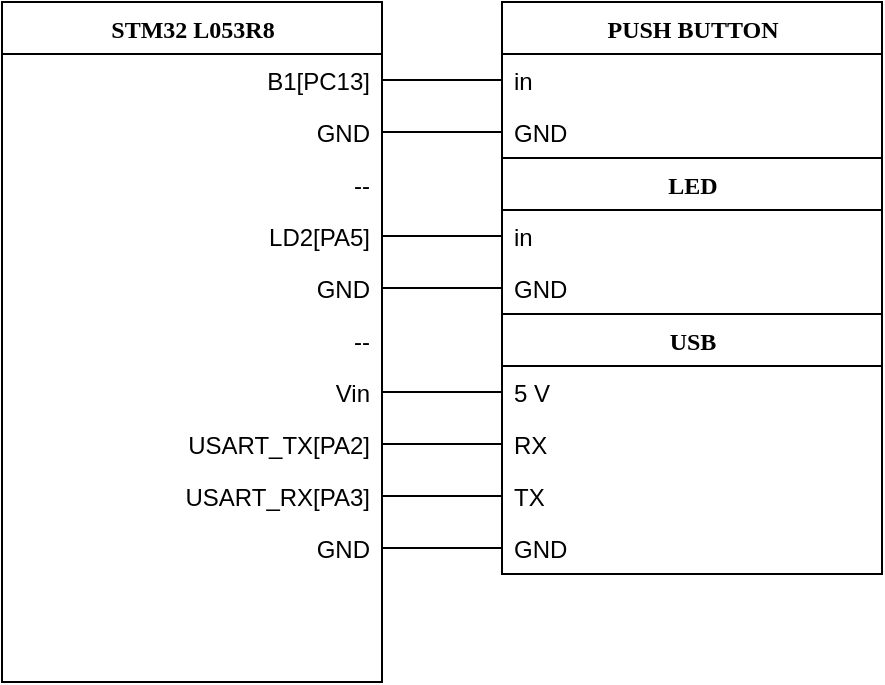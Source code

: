 <mxfile version="14.1.2" type="device"><diagram name="Page-1" id="9f46799a-70d6-7492-0946-bef42562c5a5"><mxGraphModel dx="619" dy="504" grid="1" gridSize="10" guides="1" tooltips="1" connect="1" arrows="1" fold="1" page="1" pageScale="1" pageWidth="1100" pageHeight="850" background="#ffffff" math="0" shadow="0"><root><mxCell id="0"/><mxCell id="1" parent="0"/><mxCell id="78961159f06e98e8-17" value="STM32 L053R8" style="swimlane;html=1;fontStyle=1;align=center;verticalAlign=top;childLayout=stackLayout;horizontal=1;startSize=26;horizontalStack=0;resizeParent=1;resizeLast=0;collapsible=1;marginBottom=0;swimlaneFillColor=#ffffff;rounded=0;shadow=0;comic=0;labelBackgroundColor=none;strokeWidth=1;fontFamily=Verdana;fontSize=12;" parent="1" vertex="1"><mxGeometry x="170" y="150" width="190" height="340" as="geometry"/></mxCell><mxCell id="78961159f06e98e8-26" value="B1[PC13]" style="text;html=1;strokeColor=none;fillColor=none;align=right;verticalAlign=top;spacingLeft=4;spacingRight=4;whiteSpace=wrap;overflow=hidden;rotatable=0;points=[[0,0.5],[1,0.5]];portConstraint=eastwest;" parent="78961159f06e98e8-17" vertex="1"><mxGeometry y="26" width="190" height="26" as="geometry"/></mxCell><mxCell id="KftROP_ZPOcP-OnuVrkq-49" value="GND" style="text;html=1;strokeColor=none;fillColor=none;align=right;verticalAlign=top;spacingLeft=4;spacingRight=4;whiteSpace=wrap;overflow=hidden;rotatable=0;points=[[0,0.5],[1,0.5]];portConstraint=eastwest;" vertex="1" parent="78961159f06e98e8-17"><mxGeometry y="52" width="190" height="26" as="geometry"/></mxCell><mxCell id="KftROP_ZPOcP-OnuVrkq-60" value="--" style="text;html=1;strokeColor=none;fillColor=none;align=right;verticalAlign=top;spacingLeft=4;spacingRight=4;whiteSpace=wrap;overflow=hidden;rotatable=0;points=[[0,0.5],[1,0.5]];portConstraint=eastwest;" vertex="1" parent="78961159f06e98e8-17"><mxGeometry y="78" width="190" height="26" as="geometry"/></mxCell><mxCell id="KftROP_ZPOcP-OnuVrkq-59" value="LD2[PA5]" style="text;html=1;strokeColor=none;fillColor=none;align=right;verticalAlign=top;spacingLeft=4;spacingRight=4;whiteSpace=wrap;overflow=hidden;rotatable=0;points=[[0,0.5],[1,0.5]];portConstraint=eastwest;" vertex="1" parent="78961159f06e98e8-17"><mxGeometry y="104" width="190" height="26" as="geometry"/></mxCell><mxCell id="KftROP_ZPOcP-OnuVrkq-62" value="GND" style="text;html=1;strokeColor=none;fillColor=none;align=right;verticalAlign=top;spacingLeft=4;spacingRight=4;whiteSpace=wrap;overflow=hidden;rotatable=0;points=[[0,0.5],[1,0.5]];portConstraint=eastwest;" vertex="1" parent="78961159f06e98e8-17"><mxGeometry y="130" width="190" height="26" as="geometry"/></mxCell><mxCell id="KftROP_ZPOcP-OnuVrkq-69" value="--" style="text;html=1;strokeColor=none;fillColor=none;align=right;verticalAlign=top;spacingLeft=4;spacingRight=4;whiteSpace=wrap;overflow=hidden;rotatable=0;points=[[0,0.5],[1,0.5]];portConstraint=eastwest;" vertex="1" parent="78961159f06e98e8-17"><mxGeometry y="156" width="190" height="26" as="geometry"/></mxCell><mxCell id="KftROP_ZPOcP-OnuVrkq-70" value="Vin" style="text;html=1;strokeColor=none;fillColor=none;align=right;verticalAlign=top;spacingLeft=4;spacingRight=4;whiteSpace=wrap;overflow=hidden;rotatable=0;points=[[0,0.5],[1,0.5]];portConstraint=eastwest;" vertex="1" parent="78961159f06e98e8-17"><mxGeometry y="182" width="190" height="26" as="geometry"/></mxCell><mxCell id="KftROP_ZPOcP-OnuVrkq-71" value="USART_TX[PA2]" style="text;html=1;strokeColor=none;fillColor=none;align=right;verticalAlign=top;spacingLeft=4;spacingRight=4;whiteSpace=wrap;overflow=hidden;rotatable=0;points=[[0,0.5],[1,0.5]];portConstraint=eastwest;" vertex="1" parent="78961159f06e98e8-17"><mxGeometry y="208" width="190" height="26" as="geometry"/></mxCell><mxCell id="KftROP_ZPOcP-OnuVrkq-74" value="USART_RX[PA3]" style="text;html=1;strokeColor=none;fillColor=none;align=right;verticalAlign=top;spacingLeft=4;spacingRight=4;whiteSpace=wrap;overflow=hidden;rotatable=0;points=[[0,0.5],[1,0.5]];portConstraint=eastwest;" vertex="1" parent="78961159f06e98e8-17"><mxGeometry y="234" width="190" height="26" as="geometry"/></mxCell><mxCell id="KftROP_ZPOcP-OnuVrkq-75" value="GND" style="text;html=1;strokeColor=none;fillColor=none;align=right;verticalAlign=top;spacingLeft=4;spacingRight=4;whiteSpace=wrap;overflow=hidden;rotatable=0;points=[[0,0.5],[1,0.5]];portConstraint=eastwest;" vertex="1" parent="78961159f06e98e8-17"><mxGeometry y="260" width="190" height="26" as="geometry"/></mxCell><mxCell id="KftROP_ZPOcP-OnuVrkq-50" value="PUSH BUTTON" style="swimlane;html=1;fontStyle=1;align=center;verticalAlign=top;childLayout=stackLayout;horizontal=1;startSize=26;horizontalStack=0;resizeParent=1;resizeLast=0;collapsible=1;marginBottom=0;swimlaneFillColor=#ffffff;rounded=0;shadow=0;comic=0;labelBackgroundColor=none;strokeWidth=1;fontFamily=Verdana;fontSize=12;" vertex="1" parent="1"><mxGeometry x="420" y="150" width="190" height="78" as="geometry"/></mxCell><mxCell id="KftROP_ZPOcP-OnuVrkq-51" value="in" style="text;html=1;strokeColor=none;fillColor=none;align=left;verticalAlign=top;spacingLeft=4;spacingRight=4;whiteSpace=wrap;overflow=hidden;rotatable=0;points=[[0,0.5],[1,0.5]];portConstraint=eastwest;" vertex="1" parent="KftROP_ZPOcP-OnuVrkq-50"><mxGeometry y="26" width="190" height="26" as="geometry"/></mxCell><mxCell id="KftROP_ZPOcP-OnuVrkq-52" value="GND" style="text;html=1;strokeColor=none;fillColor=none;align=left;verticalAlign=top;spacingLeft=4;spacingRight=4;whiteSpace=wrap;overflow=hidden;rotatable=0;points=[[0,0.5],[1,0.5]];portConstraint=eastwest;" vertex="1" parent="KftROP_ZPOcP-OnuVrkq-50"><mxGeometry y="52" width="190" height="26" as="geometry"/></mxCell><mxCell id="KftROP_ZPOcP-OnuVrkq-53" style="edgeStyle=orthogonalEdgeStyle;curved=1;rounded=0;orthogonalLoop=1;jettySize=auto;html=1;exitX=1;exitY=0.5;exitDx=0;exitDy=0;entryX=0;entryY=0.5;entryDx=0;entryDy=0;startArrow=none;startFill=0;startSize=13;endArrow=none;endFill=0;endSize=11;" edge="1" parent="1" source="78961159f06e98e8-26" target="KftROP_ZPOcP-OnuVrkq-51"><mxGeometry relative="1" as="geometry"/></mxCell><mxCell id="KftROP_ZPOcP-OnuVrkq-54" style="edgeStyle=orthogonalEdgeStyle;curved=1;rounded=0;orthogonalLoop=1;jettySize=auto;html=1;exitX=1;exitY=0.5;exitDx=0;exitDy=0;entryX=0;entryY=0.5;entryDx=0;entryDy=0;startArrow=none;startFill=0;startSize=13;endArrow=none;endFill=0;endSize=11;" edge="1" parent="1" source="KftROP_ZPOcP-OnuVrkq-49" target="KftROP_ZPOcP-OnuVrkq-52"><mxGeometry relative="1" as="geometry"/></mxCell><mxCell id="KftROP_ZPOcP-OnuVrkq-56" value="LED" style="swimlane;html=1;fontStyle=1;align=center;verticalAlign=top;childLayout=stackLayout;horizontal=1;startSize=26;horizontalStack=0;resizeParent=1;resizeLast=0;collapsible=1;marginBottom=0;swimlaneFillColor=#ffffff;rounded=0;shadow=0;comic=0;labelBackgroundColor=none;strokeWidth=1;fontFamily=Verdana;fontSize=12;" vertex="1" parent="1"><mxGeometry x="420" y="228" width="190" height="78" as="geometry"/></mxCell><mxCell id="KftROP_ZPOcP-OnuVrkq-57" value="in" style="text;html=1;strokeColor=none;fillColor=none;align=left;verticalAlign=top;spacingLeft=4;spacingRight=4;whiteSpace=wrap;overflow=hidden;rotatable=0;points=[[0,0.5],[1,0.5]];portConstraint=eastwest;" vertex="1" parent="KftROP_ZPOcP-OnuVrkq-56"><mxGeometry y="26" width="190" height="26" as="geometry"/></mxCell><mxCell id="KftROP_ZPOcP-OnuVrkq-58" value="GND" style="text;html=1;strokeColor=none;fillColor=none;align=left;verticalAlign=top;spacingLeft=4;spacingRight=4;whiteSpace=wrap;overflow=hidden;rotatable=0;points=[[0,0.5],[1,0.5]];portConstraint=eastwest;" vertex="1" parent="KftROP_ZPOcP-OnuVrkq-56"><mxGeometry y="52" width="190" height="26" as="geometry"/></mxCell><mxCell id="KftROP_ZPOcP-OnuVrkq-61" style="rounded=0;orthogonalLoop=1;jettySize=auto;html=1;exitX=1;exitY=0.5;exitDx=0;exitDy=0;entryX=0;entryY=0.5;entryDx=0;entryDy=0;startArrow=none;startFill=0;startSize=13;endArrow=none;endFill=0;endSize=11;edgeStyle=orthogonalEdgeStyle;" edge="1" parent="1" source="KftROP_ZPOcP-OnuVrkq-59" target="KftROP_ZPOcP-OnuVrkq-57"><mxGeometry relative="1" as="geometry"/></mxCell><mxCell id="KftROP_ZPOcP-OnuVrkq-63" style="edgeStyle=orthogonalEdgeStyle;rounded=0;orthogonalLoop=1;jettySize=auto;html=1;exitX=1;exitY=0.5;exitDx=0;exitDy=0;entryX=0;entryY=0.5;entryDx=0;entryDy=0;startArrow=none;startFill=0;startSize=13;endArrow=none;endFill=0;endSize=11;" edge="1" parent="1" source="KftROP_ZPOcP-OnuVrkq-62" target="KftROP_ZPOcP-OnuVrkq-58"><mxGeometry relative="1" as="geometry"/></mxCell><mxCell id="KftROP_ZPOcP-OnuVrkq-64" value="USB" style="swimlane;html=1;fontStyle=1;align=center;verticalAlign=top;childLayout=stackLayout;horizontal=1;startSize=26;horizontalStack=0;resizeParent=1;resizeLast=0;collapsible=1;marginBottom=0;swimlaneFillColor=#ffffff;rounded=0;shadow=0;comic=0;labelBackgroundColor=none;strokeWidth=1;fontFamily=Verdana;fontSize=12;" vertex="1" parent="1"><mxGeometry x="420" y="306" width="190" height="130" as="geometry"/></mxCell><mxCell id="KftROP_ZPOcP-OnuVrkq-65" value="5 V" style="text;html=1;strokeColor=none;fillColor=none;align=left;verticalAlign=top;spacingLeft=4;spacingRight=4;whiteSpace=wrap;overflow=hidden;rotatable=0;points=[[0,0.5],[1,0.5]];portConstraint=eastwest;" vertex="1" parent="KftROP_ZPOcP-OnuVrkq-64"><mxGeometry y="26" width="190" height="26" as="geometry"/></mxCell><mxCell id="KftROP_ZPOcP-OnuVrkq-67" value="RX" style="text;html=1;strokeColor=none;fillColor=none;align=left;verticalAlign=top;spacingLeft=4;spacingRight=4;whiteSpace=wrap;overflow=hidden;rotatable=0;points=[[0,0.5],[1,0.5]];portConstraint=eastwest;" vertex="1" parent="KftROP_ZPOcP-OnuVrkq-64"><mxGeometry y="52" width="190" height="26" as="geometry"/></mxCell><mxCell id="KftROP_ZPOcP-OnuVrkq-68" value="TX" style="text;html=1;strokeColor=none;fillColor=none;align=left;verticalAlign=top;spacingLeft=4;spacingRight=4;whiteSpace=wrap;overflow=hidden;rotatable=0;points=[[0,0.5],[1,0.5]];portConstraint=eastwest;" vertex="1" parent="KftROP_ZPOcP-OnuVrkq-64"><mxGeometry y="78" width="190" height="26" as="geometry"/></mxCell><mxCell id="KftROP_ZPOcP-OnuVrkq-66" value="GND" style="text;html=1;strokeColor=none;fillColor=none;align=left;verticalAlign=top;spacingLeft=4;spacingRight=4;whiteSpace=wrap;overflow=hidden;rotatable=0;points=[[0,0.5],[1,0.5]];portConstraint=eastwest;" vertex="1" parent="KftROP_ZPOcP-OnuVrkq-64"><mxGeometry y="104" width="190" height="26" as="geometry"/></mxCell><mxCell id="KftROP_ZPOcP-OnuVrkq-72" style="edgeStyle=orthogonalEdgeStyle;rounded=0;orthogonalLoop=1;jettySize=auto;html=1;exitX=1;exitY=0.5;exitDx=0;exitDy=0;entryX=0;entryY=0.5;entryDx=0;entryDy=0;startArrow=none;startFill=0;startSize=13;endArrow=none;endFill=0;endSize=11;" edge="1" parent="1" source="KftROP_ZPOcP-OnuVrkq-71" target="KftROP_ZPOcP-OnuVrkq-67"><mxGeometry relative="1" as="geometry"/></mxCell><mxCell id="KftROP_ZPOcP-OnuVrkq-73" style="edgeStyle=orthogonalEdgeStyle;rounded=0;orthogonalLoop=1;jettySize=auto;html=1;exitX=1;exitY=0.5;exitDx=0;exitDy=0;entryX=0;entryY=0.5;entryDx=0;entryDy=0;startArrow=none;startFill=0;startSize=13;endArrow=none;endFill=0;endSize=11;" edge="1" parent="1" source="KftROP_ZPOcP-OnuVrkq-70" target="KftROP_ZPOcP-OnuVrkq-65"><mxGeometry relative="1" as="geometry"/></mxCell><mxCell id="KftROP_ZPOcP-OnuVrkq-76" style="edgeStyle=orthogonalEdgeStyle;rounded=0;orthogonalLoop=1;jettySize=auto;html=1;exitX=1;exitY=0.5;exitDx=0;exitDy=0;entryX=0;entryY=0.5;entryDx=0;entryDy=0;startArrow=none;startFill=0;startSize=13;endArrow=none;endFill=0;endSize=11;" edge="1" parent="1" source="KftROP_ZPOcP-OnuVrkq-74" target="KftROP_ZPOcP-OnuVrkq-68"><mxGeometry relative="1" as="geometry"/></mxCell><mxCell id="KftROP_ZPOcP-OnuVrkq-77" style="edgeStyle=orthogonalEdgeStyle;rounded=0;orthogonalLoop=1;jettySize=auto;html=1;exitX=1;exitY=0.5;exitDx=0;exitDy=0;entryX=0;entryY=0.5;entryDx=0;entryDy=0;startArrow=none;startFill=0;startSize=13;endArrow=none;endFill=0;endSize=11;" edge="1" parent="1" source="KftROP_ZPOcP-OnuVrkq-75" target="KftROP_ZPOcP-OnuVrkq-66"><mxGeometry relative="1" as="geometry"/></mxCell></root></mxGraphModel></diagram></mxfile>